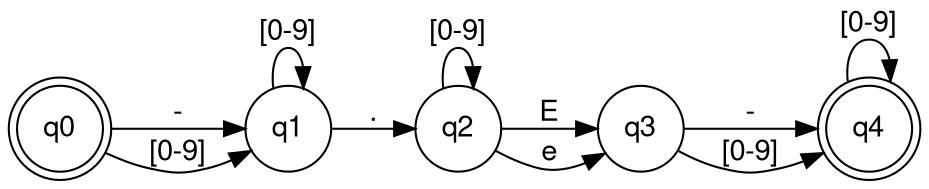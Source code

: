 
digraph representation_graph {
	fontname="Helvetica,Arial,sans-serif"
	node [fontname="Helvetica,Arial,sans-serif"]
	edge [fontname="Helvetica,Arial,sans-serif"]
	rankdir=LR;
	node [shape = doublecircle]; q0 q4;
	node [shape = circle];
	q0 -> q1 [label = "-"];
	q0 -> q1 [label = "[0-9]"];
	q1 -> q1 [label = "[0-9]"];
	q1 -> q2 [label = "."];
	q2 -> q2 [label = "[0-9]"];
	q2 -> q3 [label = "E"];
	q2 -> q3 [label = "e"];
	q3 -> q4 [label = "-"];
	q3 -> q4 [label = "[0-9]"];
	q4 -> q4 [label = "[0-9]"];
}